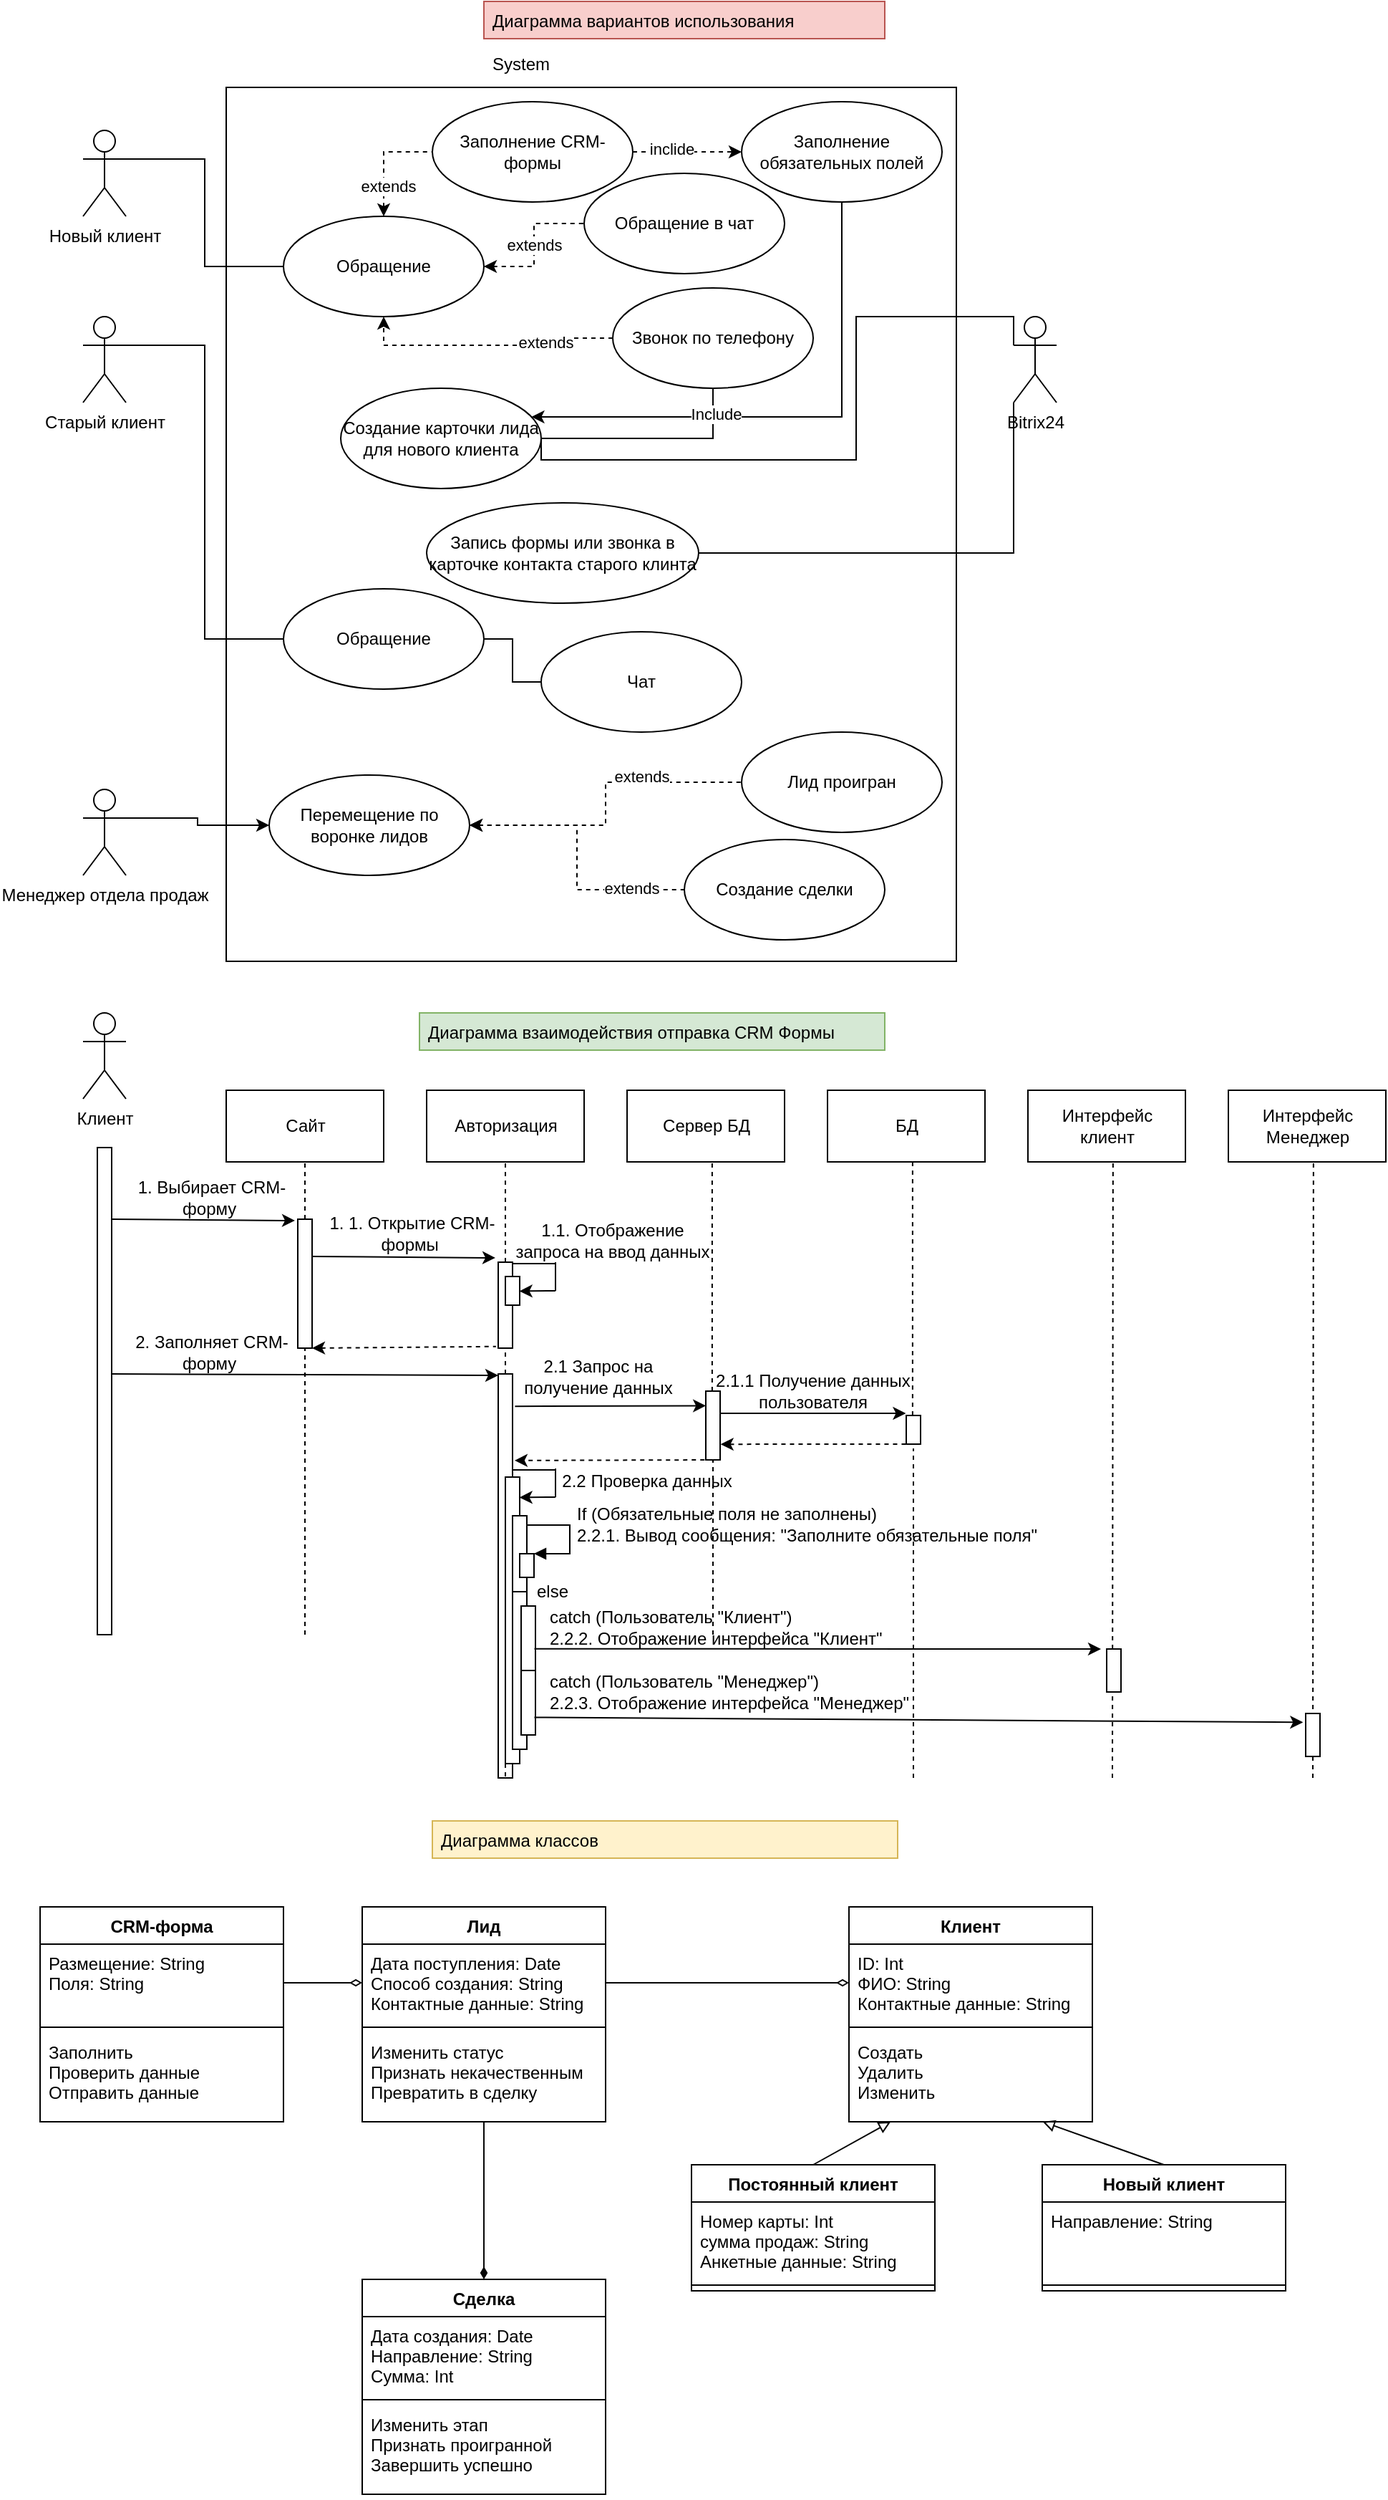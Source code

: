 <mxfile version="20.2.7" type="github">
  <diagram id="XsnP9Gn-Je08Z1eBndXY" name="Страница 1">
    <mxGraphModel dx="1261" dy="768" grid="1" gridSize="10" guides="1" tooltips="1" connect="1" arrows="1" fold="1" page="1" pageScale="1" pageWidth="827" pageHeight="1169" math="0" shadow="0">
      <root>
        <mxCell id="0" />
        <mxCell id="1" parent="0" />
        <mxCell id="HoDFq3KGy2173wUJEBys-3" value="" style="html=1;" parent="1" vertex="1">
          <mxGeometry x="200" y="60" width="510" height="610" as="geometry" />
        </mxCell>
        <mxCell id="HoDFq3KGy2173wUJEBys-5" style="edgeStyle=orthogonalEdgeStyle;rounded=0;orthogonalLoop=1;jettySize=auto;html=1;exitX=1;exitY=0.333;exitDx=0;exitDy=0;exitPerimeter=0;endArrow=none;endFill=0;entryX=0;entryY=0.5;entryDx=0;entryDy=0;" parent="1" source="HoDFq3KGy2173wUJEBys-1" target="HoDFq3KGy2173wUJEBys-4" edge="1">
          <mxGeometry relative="1" as="geometry">
            <mxPoint x="260" y="190" as="targetPoint" />
          </mxGeometry>
        </mxCell>
        <mxCell id="HoDFq3KGy2173wUJEBys-1" value="Новый клиент" style="shape=umlActor;verticalLabelPosition=bottom;verticalAlign=top;html=1;" parent="1" vertex="1">
          <mxGeometry x="100" y="90" width="30" height="60" as="geometry" />
        </mxCell>
        <mxCell id="HoDFq3KGy2173wUJEBys-8" value="" style="edgeStyle=orthogonalEdgeStyle;rounded=0;orthogonalLoop=1;jettySize=auto;html=1;endArrow=none;endFill=0;dashed=1;startArrow=classic;startFill=1;entryX=0;entryY=0.5;entryDx=0;entryDy=0;" parent="1" source="HoDFq3KGy2173wUJEBys-4" target="HoDFq3KGy2173wUJEBys-7" edge="1">
          <mxGeometry relative="1" as="geometry" />
        </mxCell>
        <mxCell id="HoDFq3KGy2173wUJEBys-31" value="extends" style="edgeLabel;html=1;align=center;verticalAlign=middle;resizable=0;points=[];" parent="HoDFq3KGy2173wUJEBys-8" vertex="1" connectable="0">
          <mxGeometry x="-0.436" y="-3" relative="1" as="geometry">
            <mxPoint y="1" as="offset" />
          </mxGeometry>
        </mxCell>
        <mxCell id="HoDFq3KGy2173wUJEBys-39" value="extends" style="edgeStyle=orthogonalEdgeStyle;rounded=0;orthogonalLoop=1;jettySize=auto;html=1;startArrow=classic;startFill=1;endArrow=none;endFill=0;dashed=1;" parent="1" source="HoDFq3KGy2173wUJEBys-4" target="HoDFq3KGy2173wUJEBys-38" edge="1">
          <mxGeometry relative="1" as="geometry" />
        </mxCell>
        <mxCell id="HoDFq3KGy2173wUJEBys-4" value="Обращение" style="ellipse;whiteSpace=wrap;html=1;" parent="1" vertex="1">
          <mxGeometry x="240" y="150" width="140" height="70" as="geometry" />
        </mxCell>
        <mxCell id="HoDFq3KGy2173wUJEBys-6" value="System" style="text;strokeColor=none;fillColor=none;align=left;verticalAlign=top;spacingLeft=4;spacingRight=4;overflow=hidden;rotatable=0;points=[[0,0.5],[1,0.5]];portConstraint=eastwest;" parent="1" vertex="1">
          <mxGeometry x="380" y="30" width="100" height="26" as="geometry" />
        </mxCell>
        <mxCell id="HoDFq3KGy2173wUJEBys-34" value="" style="edgeStyle=orthogonalEdgeStyle;rounded=0;orthogonalLoop=1;jettySize=auto;html=1;startArrow=none;startFill=0;endArrow=classic;endFill=1;dashed=1;" parent="1" source="HoDFq3KGy2173wUJEBys-7" target="HoDFq3KGy2173wUJEBys-33" edge="1">
          <mxGeometry relative="1" as="geometry" />
        </mxCell>
        <mxCell id="HoDFq3KGy2173wUJEBys-35" value="inclide" style="edgeLabel;html=1;align=center;verticalAlign=middle;resizable=0;points=[];" parent="HoDFq3KGy2173wUJEBys-34" vertex="1" connectable="0">
          <mxGeometry x="-0.286" y="3" relative="1" as="geometry">
            <mxPoint y="1" as="offset" />
          </mxGeometry>
        </mxCell>
        <mxCell id="HoDFq3KGy2173wUJEBys-7" value="Заполнение CRM-формы" style="ellipse;whiteSpace=wrap;html=1;" parent="1" vertex="1">
          <mxGeometry x="344" y="70" width="140" height="70" as="geometry" />
        </mxCell>
        <mxCell id="HoDFq3KGy2173wUJEBys-10" style="edgeStyle=orthogonalEdgeStyle;rounded=0;orthogonalLoop=1;jettySize=auto;html=1;endArrow=classic;endFill=1;entryX=0.5;entryY=1;entryDx=0;entryDy=0;dashed=1;startArrow=none;startFill=0;" parent="1" source="HoDFq3KGy2173wUJEBys-9" target="HoDFq3KGy2173wUJEBys-4" edge="1">
          <mxGeometry relative="1" as="geometry" />
        </mxCell>
        <mxCell id="HoDFq3KGy2173wUJEBys-32" value="extends" style="edgeLabel;html=1;align=center;verticalAlign=middle;resizable=0;points=[];" parent="HoDFq3KGy2173wUJEBys-10" vertex="1" connectable="0">
          <mxGeometry x="-0.432" y="-2" relative="1" as="geometry">
            <mxPoint as="offset" />
          </mxGeometry>
        </mxCell>
        <mxCell id="HoDFq3KGy2173wUJEBys-30" style="edgeStyle=orthogonalEdgeStyle;rounded=0;orthogonalLoop=1;jettySize=auto;html=1;exitX=0.5;exitY=1;exitDx=0;exitDy=0;startArrow=none;startFill=0;endArrow=none;endFill=0;" parent="1" source="HoDFq3KGy2173wUJEBys-9" target="HoDFq3KGy2173wUJEBys-11" edge="1">
          <mxGeometry relative="1" as="geometry" />
        </mxCell>
        <mxCell id="HoDFq3KGy2173wUJEBys-9" value="Звонок по телефону" style="ellipse;whiteSpace=wrap;html=1;" parent="1" vertex="1">
          <mxGeometry x="470" y="200" width="140" height="70" as="geometry" />
        </mxCell>
        <mxCell id="HoDFq3KGy2173wUJEBys-11" value="Создание карточки лида для нового клиента" style="ellipse;whiteSpace=wrap;html=1;" parent="1" vertex="1">
          <mxGeometry x="280" y="270" width="140" height="70" as="geometry" />
        </mxCell>
        <mxCell id="HoDFq3KGy2173wUJEBys-25" style="edgeStyle=orthogonalEdgeStyle;rounded=0;orthogonalLoop=1;jettySize=auto;html=1;exitX=0;exitY=0.333;exitDx=0;exitDy=0;exitPerimeter=0;entryX=1;entryY=0.5;entryDx=0;entryDy=0;startArrow=none;startFill=0;endArrow=none;endFill=0;" parent="1" source="HoDFq3KGy2173wUJEBys-14" target="HoDFq3KGy2173wUJEBys-11" edge="1">
          <mxGeometry relative="1" as="geometry">
            <Array as="points">
              <mxPoint x="750" y="220" />
              <mxPoint x="640" y="220" />
              <mxPoint x="640" y="320" />
              <mxPoint x="420" y="320" />
            </Array>
          </mxGeometry>
        </mxCell>
        <mxCell id="HoDFq3KGy2173wUJEBys-27" style="edgeStyle=orthogonalEdgeStyle;rounded=0;orthogonalLoop=1;jettySize=auto;html=1;exitX=0;exitY=1;exitDx=0;exitDy=0;exitPerimeter=0;entryX=1;entryY=0.5;entryDx=0;entryDy=0;startArrow=none;startFill=0;endArrow=none;endFill=0;" parent="1" source="HoDFq3KGy2173wUJEBys-14" target="HoDFq3KGy2173wUJEBys-26" edge="1">
          <mxGeometry relative="1" as="geometry" />
        </mxCell>
        <mxCell id="HoDFq3KGy2173wUJEBys-14" value="Bitrix24" style="shape=umlActor;verticalLabelPosition=bottom;verticalAlign=top;html=1;" parent="1" vertex="1">
          <mxGeometry x="750" y="220" width="30" height="60" as="geometry" />
        </mxCell>
        <mxCell id="HoDFq3KGy2173wUJEBys-24" style="edgeStyle=orthogonalEdgeStyle;rounded=0;orthogonalLoop=1;jettySize=auto;html=1;exitX=1;exitY=0.333;exitDx=0;exitDy=0;exitPerimeter=0;entryX=0;entryY=0.5;entryDx=0;entryDy=0;startArrow=none;startFill=0;endArrow=none;endFill=0;" parent="1" source="HoDFq3KGy2173wUJEBys-20" target="HoDFq3KGy2173wUJEBys-23" edge="1">
          <mxGeometry relative="1" as="geometry" />
        </mxCell>
        <mxCell id="HoDFq3KGy2173wUJEBys-20" value="Старый клиент" style="shape=umlActor;verticalLabelPosition=bottom;verticalAlign=top;html=1;" parent="1" vertex="1">
          <mxGeometry x="100" y="220" width="30" height="60" as="geometry" />
        </mxCell>
        <mxCell id="HoDFq3KGy2173wUJEBys-29" value="" style="edgeStyle=orthogonalEdgeStyle;rounded=0;orthogonalLoop=1;jettySize=auto;html=1;startArrow=none;startFill=0;endArrow=none;endFill=0;" parent="1" source="HoDFq3KGy2173wUJEBys-23" target="HoDFq3KGy2173wUJEBys-28" edge="1">
          <mxGeometry relative="1" as="geometry" />
        </mxCell>
        <mxCell id="HoDFq3KGy2173wUJEBys-23" value="Обращение" style="ellipse;whiteSpace=wrap;html=1;" parent="1" vertex="1">
          <mxGeometry x="240" y="410" width="140" height="70" as="geometry" />
        </mxCell>
        <mxCell id="HoDFq3KGy2173wUJEBys-26" value="Запись формы или звонка в карточке контакта старого клинта" style="ellipse;whiteSpace=wrap;html=1;" parent="1" vertex="1">
          <mxGeometry x="340" y="350" width="190" height="70" as="geometry" />
        </mxCell>
        <mxCell id="HoDFq3KGy2173wUJEBys-28" value="Чат" style="ellipse;whiteSpace=wrap;html=1;" parent="1" vertex="1">
          <mxGeometry x="420" y="440" width="140" height="70" as="geometry" />
        </mxCell>
        <mxCell id="HoDFq3KGy2173wUJEBys-36" style="edgeStyle=orthogonalEdgeStyle;rounded=0;orthogonalLoop=1;jettySize=auto;html=1;exitX=0.5;exitY=1;exitDx=0;exitDy=0;startArrow=none;startFill=0;endArrow=classic;endFill=1;" parent="1" source="HoDFq3KGy2173wUJEBys-33" target="HoDFq3KGy2173wUJEBys-11" edge="1">
          <mxGeometry relative="1" as="geometry">
            <Array as="points">
              <mxPoint x="630" y="290" />
            </Array>
          </mxGeometry>
        </mxCell>
        <mxCell id="HoDFq3KGy2173wUJEBys-37" value="Include" style="edgeLabel;html=1;align=center;verticalAlign=middle;resizable=0;points=[];" parent="HoDFq3KGy2173wUJEBys-36" vertex="1" connectable="0">
          <mxGeometry x="0.298" y="-2" relative="1" as="geometry">
            <mxPoint as="offset" />
          </mxGeometry>
        </mxCell>
        <mxCell id="HoDFq3KGy2173wUJEBys-33" value="Заполнение обязательных полей" style="ellipse;whiteSpace=wrap;html=1;" parent="1" vertex="1">
          <mxGeometry x="560" y="70" width="140" height="70" as="geometry" />
        </mxCell>
        <mxCell id="HoDFq3KGy2173wUJEBys-38" value="Обращение в чат" style="ellipse;whiteSpace=wrap;html=1;" parent="1" vertex="1">
          <mxGeometry x="450" y="120" width="140" height="70" as="geometry" />
        </mxCell>
        <mxCell id="HoDFq3KGy2173wUJEBys-43" style="edgeStyle=orthogonalEdgeStyle;rounded=0;orthogonalLoop=1;jettySize=auto;html=1;exitX=1;exitY=0.333;exitDx=0;exitDy=0;exitPerimeter=0;startArrow=none;startFill=0;endArrow=classic;endFill=1;" parent="1" source="HoDFq3KGy2173wUJEBys-40" target="HoDFq3KGy2173wUJEBys-42" edge="1">
          <mxGeometry relative="1" as="geometry" />
        </mxCell>
        <mxCell id="HoDFq3KGy2173wUJEBys-40" value="Менеджер отдела продаж" style="shape=umlActor;verticalLabelPosition=bottom;verticalAlign=top;html=1;" parent="1" vertex="1">
          <mxGeometry x="100" y="550" width="30" height="60" as="geometry" />
        </mxCell>
        <mxCell id="HoDFq3KGy2173wUJEBys-45" value="" style="edgeStyle=orthogonalEdgeStyle;rounded=0;orthogonalLoop=1;jettySize=auto;html=1;startArrow=classic;startFill=1;endArrow=none;endFill=0;dashed=1;" parent="1" source="HoDFq3KGy2173wUJEBys-42" target="HoDFq3KGy2173wUJEBys-44" edge="1">
          <mxGeometry relative="1" as="geometry" />
        </mxCell>
        <mxCell id="HoDFq3KGy2173wUJEBys-48" value="extends" style="edgeLabel;html=1;align=center;verticalAlign=middle;resizable=0;points=[];" parent="HoDFq3KGy2173wUJEBys-45" vertex="1" connectable="0">
          <mxGeometry x="0.364" y="4" relative="1" as="geometry">
            <mxPoint as="offset" />
          </mxGeometry>
        </mxCell>
        <mxCell id="HoDFq3KGy2173wUJEBys-42" value="Перемещение по воронке лидов" style="ellipse;whiteSpace=wrap;html=1;" parent="1" vertex="1">
          <mxGeometry x="230" y="540" width="140" height="70" as="geometry" />
        </mxCell>
        <mxCell id="HoDFq3KGy2173wUJEBys-44" value="Лид проигран" style="ellipse;whiteSpace=wrap;html=1;" parent="1" vertex="1">
          <mxGeometry x="560" y="510" width="140" height="70" as="geometry" />
        </mxCell>
        <mxCell id="HoDFq3KGy2173wUJEBys-46" value="Создание сделки" style="ellipse;whiteSpace=wrap;html=1;" parent="1" vertex="1">
          <mxGeometry x="520" y="585" width="140" height="70" as="geometry" />
        </mxCell>
        <mxCell id="HoDFq3KGy2173wUJEBys-47" value="" style="edgeStyle=orthogonalEdgeStyle;rounded=0;orthogonalLoop=1;jettySize=auto;html=1;startArrow=classic;startFill=1;endArrow=none;endFill=0;dashed=1;entryX=0;entryY=0.5;entryDx=0;entryDy=0;" parent="1" source="HoDFq3KGy2173wUJEBys-42" target="HoDFq3KGy2173wUJEBys-46" edge="1">
          <mxGeometry relative="1" as="geometry">
            <mxPoint x="380" y="585" as="sourcePoint" />
            <mxPoint x="440" y="560" as="targetPoint" />
          </mxGeometry>
        </mxCell>
        <mxCell id="HoDFq3KGy2173wUJEBys-49" value="extends" style="edgeLabel;html=1;align=center;verticalAlign=middle;resizable=0;points=[];" parent="HoDFq3KGy2173wUJEBys-47" vertex="1" connectable="0">
          <mxGeometry x="0.621" y="1" relative="1" as="geometry">
            <mxPoint as="offset" />
          </mxGeometry>
        </mxCell>
        <mxCell id="f1ICiX7RHzptKYZJ7hzD-1" value="Диаграмма вариантов использования" style="text;strokeColor=#b85450;fillColor=#f8cecc;align=left;verticalAlign=top;spacingLeft=4;spacingRight=4;overflow=hidden;rotatable=0;points=[[0,0.5],[1,0.5]];portConstraint=eastwest;" vertex="1" parent="1">
          <mxGeometry x="380" width="280" height="26" as="geometry" />
        </mxCell>
        <mxCell id="f1ICiX7RHzptKYZJ7hzD-2" value="Диаграмма взаимодействия отправка CRM Формы" style="text;strokeColor=#82b366;fillColor=#d5e8d4;align=left;verticalAlign=top;spacingLeft=4;spacingRight=4;overflow=hidden;rotatable=0;points=[[0,0.5],[1,0.5]];portConstraint=eastwest;" vertex="1" parent="1">
          <mxGeometry x="335" y="706" width="325" height="26" as="geometry" />
        </mxCell>
        <mxCell id="f1ICiX7RHzptKYZJ7hzD-3" value="Клиент" style="shape=umlActor;verticalLabelPosition=bottom;verticalAlign=top;html=1;" vertex="1" parent="1">
          <mxGeometry x="100" y="706" width="30" height="60" as="geometry" />
        </mxCell>
        <mxCell id="f1ICiX7RHzptKYZJ7hzD-4" value="" style="html=1;points=[];perimeter=orthogonalPerimeter;" vertex="1" parent="1">
          <mxGeometry x="110" y="800" width="10" height="340" as="geometry" />
        </mxCell>
        <mxCell id="f1ICiX7RHzptKYZJ7hzD-5" value="Сайт" style="html=1;" vertex="1" parent="1">
          <mxGeometry x="200" y="760" width="110" height="50" as="geometry" />
        </mxCell>
        <mxCell id="f1ICiX7RHzptKYZJ7hzD-6" value="" style="endArrow=none;html=1;rounded=0;dashed=1;entryX=0.5;entryY=1;entryDx=0;entryDy=0;startArrow=none;" edge="1" parent="1" source="f1ICiX7RHzptKYZJ7hzD-7" target="f1ICiX7RHzptKYZJ7hzD-5">
          <mxGeometry width="50" height="50" relative="1" as="geometry">
            <mxPoint x="260" y="1130" as="sourcePoint" />
            <mxPoint x="440" y="930" as="targetPoint" />
          </mxGeometry>
        </mxCell>
        <mxCell id="f1ICiX7RHzptKYZJ7hzD-7" value="" style="html=1;points=[];perimeter=orthogonalPerimeter;" vertex="1" parent="1">
          <mxGeometry x="250" y="850" width="10" height="90" as="geometry" />
        </mxCell>
        <mxCell id="f1ICiX7RHzptKYZJ7hzD-8" value="" style="endArrow=none;html=1;rounded=0;dashed=1;entryX=0.5;entryY=1;entryDx=0;entryDy=0;" edge="1" parent="1" target="f1ICiX7RHzptKYZJ7hzD-7">
          <mxGeometry width="50" height="50" relative="1" as="geometry">
            <mxPoint x="255" y="1140" as="sourcePoint" />
            <mxPoint x="255" y="810" as="targetPoint" />
          </mxGeometry>
        </mxCell>
        <mxCell id="f1ICiX7RHzptKYZJ7hzD-9" value="" style="endArrow=classic;html=1;rounded=0;entryX=-0.2;entryY=0.011;entryDx=0;entryDy=0;entryPerimeter=0;" edge="1" parent="1" target="f1ICiX7RHzptKYZJ7hzD-7">
          <mxGeometry width="50" height="50" relative="1" as="geometry">
            <mxPoint x="120" y="850" as="sourcePoint" />
            <mxPoint x="440" y="930" as="targetPoint" />
          </mxGeometry>
        </mxCell>
        <mxCell id="f1ICiX7RHzptKYZJ7hzD-10" value="1. Выбирает CRM-форму&amp;nbsp;" style="text;html=1;strokeColor=none;fillColor=none;align=center;verticalAlign=middle;whiteSpace=wrap;rounded=0;" vertex="1" parent="1">
          <mxGeometry x="120" y="820" width="140" height="30" as="geometry" />
        </mxCell>
        <mxCell id="f1ICiX7RHzptKYZJ7hzD-11" value="" style="endArrow=classic;html=1;rounded=0;" edge="1" parent="1">
          <mxGeometry width="50" height="50" relative="1" as="geometry">
            <mxPoint x="120" y="958.01" as="sourcePoint" />
            <mxPoint x="390" y="959" as="targetPoint" />
          </mxGeometry>
        </mxCell>
        <mxCell id="f1ICiX7RHzptKYZJ7hzD-12" value="2. Заполняет CRM-форму&amp;nbsp;" style="text;html=1;strokeColor=none;fillColor=none;align=center;verticalAlign=middle;whiteSpace=wrap;rounded=0;" vertex="1" parent="1">
          <mxGeometry x="120" y="928.01" width="140" height="30" as="geometry" />
        </mxCell>
        <mxCell id="f1ICiX7RHzptKYZJ7hzD-13" value="Авторизация" style="html=1;" vertex="1" parent="1">
          <mxGeometry x="340" y="760" width="110" height="50" as="geometry" />
        </mxCell>
        <mxCell id="f1ICiX7RHzptKYZJ7hzD-14" value="" style="endArrow=classic;html=1;rounded=0;entryX=-0.2;entryY=0.011;entryDx=0;entryDy=0;entryPerimeter=0;" edge="1" parent="1">
          <mxGeometry width="50" height="50" relative="1" as="geometry">
            <mxPoint x="260.0" y="876" as="sourcePoint" />
            <mxPoint x="388.0" y="876.99" as="targetPoint" />
          </mxGeometry>
        </mxCell>
        <mxCell id="f1ICiX7RHzptKYZJ7hzD-15" value="1. 1. Открытие CRM-формы&amp;nbsp;" style="text;html=1;strokeColor=none;fillColor=none;align=center;verticalAlign=middle;whiteSpace=wrap;rounded=0;" vertex="1" parent="1">
          <mxGeometry x="260" y="845" width="140" height="30" as="geometry" />
        </mxCell>
        <mxCell id="f1ICiX7RHzptKYZJ7hzD-16" value="" style="endArrow=none;html=1;rounded=0;dashed=1;entryX=0.5;entryY=1;entryDx=0;entryDy=0;startArrow=none;" edge="1" parent="1" source="f1ICiX7RHzptKYZJ7hzD-17">
          <mxGeometry width="50" height="50" relative="1" as="geometry">
            <mxPoint x="400" y="1130" as="sourcePoint" />
            <mxPoint x="395" y="810" as="targetPoint" />
          </mxGeometry>
        </mxCell>
        <mxCell id="f1ICiX7RHzptKYZJ7hzD-17" value="" style="html=1;points=[];perimeter=orthogonalPerimeter;" vertex="1" parent="1">
          <mxGeometry x="390" y="880" width="10" height="60" as="geometry" />
        </mxCell>
        <mxCell id="f1ICiX7RHzptKYZJ7hzD-18" value="" style="endArrow=none;html=1;rounded=0;dashed=1;entryX=0.5;entryY=1;entryDx=0;entryDy=0;startArrow=none;" edge="1" parent="1" target="f1ICiX7RHzptKYZJ7hzD-17" source="f1ICiX7RHzptKYZJ7hzD-22">
          <mxGeometry width="50" height="50" relative="1" as="geometry">
            <mxPoint x="395" y="1140" as="sourcePoint" />
            <mxPoint x="395" y="810" as="targetPoint" />
          </mxGeometry>
        </mxCell>
        <mxCell id="f1ICiX7RHzptKYZJ7hzD-19" value="" style="endArrow=none;dashed=1;html=1;rounded=0;entryX=-0.156;entryY=0.981;entryDx=0;entryDy=0;entryPerimeter=0;startArrow=classic;startFill=1;" edge="1" parent="1" target="f1ICiX7RHzptKYZJ7hzD-17">
          <mxGeometry width="50" height="50" relative="1" as="geometry">
            <mxPoint x="260" y="940" as="sourcePoint" />
            <mxPoint x="360" y="850" as="targetPoint" />
          </mxGeometry>
        </mxCell>
        <mxCell id="f1ICiX7RHzptKYZJ7hzD-20" value="Сервер БД" style="html=1;" vertex="1" parent="1">
          <mxGeometry x="480" y="760" width="110" height="50" as="geometry" />
        </mxCell>
        <mxCell id="f1ICiX7RHzptKYZJ7hzD-21" value="" style="endArrow=none;html=1;rounded=0;dashed=1;entryX=0.5;entryY=1;entryDx=0;entryDy=0;startArrow=none;" edge="1" parent="1" source="f1ICiX7RHzptKYZJ7hzD-30">
          <mxGeometry width="50" height="50" relative="1" as="geometry">
            <mxPoint x="540" y="1140" as="sourcePoint" />
            <mxPoint x="539.44" y="810" as="targetPoint" />
          </mxGeometry>
        </mxCell>
        <mxCell id="f1ICiX7RHzptKYZJ7hzD-22" value="" style="html=1;points=[];perimeter=orthogonalPerimeter;" vertex="1" parent="1">
          <mxGeometry x="390" y="958.01" width="10" height="281.99" as="geometry" />
        </mxCell>
        <mxCell id="f1ICiX7RHzptKYZJ7hzD-23" value="" style="endArrow=none;html=1;rounded=0;dashed=1;entryX=0.5;entryY=1;entryDx=0;entryDy=0;" edge="1" parent="1" target="f1ICiX7RHzptKYZJ7hzD-22">
          <mxGeometry width="50" height="50" relative="1" as="geometry">
            <mxPoint x="395" y="1140" as="sourcePoint" />
            <mxPoint x="395" y="940" as="targetPoint" />
          </mxGeometry>
        </mxCell>
        <mxCell id="f1ICiX7RHzptKYZJ7hzD-24" value="БД" style="html=1;" vertex="1" parent="1">
          <mxGeometry x="620" y="760" width="110" height="50" as="geometry" />
        </mxCell>
        <mxCell id="f1ICiX7RHzptKYZJ7hzD-25" value="" style="endArrow=none;html=1;rounded=0;dashed=1;entryX=0.5;entryY=1;entryDx=0;entryDy=0;startArrow=none;" edge="1" parent="1" source="f1ICiX7RHzptKYZJ7hzD-38">
          <mxGeometry width="50" height="50" relative="1" as="geometry">
            <mxPoint x="680" y="1140" as="sourcePoint" />
            <mxPoint x="679.44" y="810" as="targetPoint" />
          </mxGeometry>
        </mxCell>
        <mxCell id="f1ICiX7RHzptKYZJ7hzD-26" value="Интерфейс &lt;br&gt;клиент" style="html=1;" vertex="1" parent="1">
          <mxGeometry x="760" y="760" width="110" height="50" as="geometry" />
        </mxCell>
        <mxCell id="f1ICiX7RHzptKYZJ7hzD-27" value="" style="endArrow=none;html=1;rounded=0;dashed=1;entryX=0.5;entryY=1;entryDx=0;entryDy=0;startArrow=none;" edge="1" parent="1">
          <mxGeometry width="50" height="50" relative="1" as="geometry">
            <mxPoint x="819" y="1240" as="sourcePoint" />
            <mxPoint x="819.44" y="810" as="targetPoint" />
          </mxGeometry>
        </mxCell>
        <mxCell id="f1ICiX7RHzptKYZJ7hzD-28" value="Интерфейс &lt;br&gt;Менеджер" style="html=1;" vertex="1" parent="1">
          <mxGeometry x="900" y="760" width="110" height="50" as="geometry" />
        </mxCell>
        <mxCell id="f1ICiX7RHzptKYZJ7hzD-29" value="" style="endArrow=none;html=1;rounded=0;dashed=1;entryX=0.5;entryY=1;entryDx=0;entryDy=0;startArrow=none;" edge="1" parent="1">
          <mxGeometry width="50" height="50" relative="1" as="geometry">
            <mxPoint x="959" y="1240" as="sourcePoint" />
            <mxPoint x="959.44" y="810" as="targetPoint" />
          </mxGeometry>
        </mxCell>
        <mxCell id="f1ICiX7RHzptKYZJ7hzD-30" value="" style="html=1;points=[];perimeter=orthogonalPerimeter;" vertex="1" parent="1">
          <mxGeometry x="535" y="970" width="10" height="48.01" as="geometry" />
        </mxCell>
        <mxCell id="f1ICiX7RHzptKYZJ7hzD-31" value="" style="endArrow=none;html=1;rounded=0;dashed=1;entryX=0.5;entryY=1;entryDx=0;entryDy=0;startArrow=none;" edge="1" parent="1" target="f1ICiX7RHzptKYZJ7hzD-30">
          <mxGeometry width="50" height="50" relative="1" as="geometry">
            <mxPoint x="540" y="1140" as="sourcePoint" />
            <mxPoint x="539.44" y="810" as="targetPoint" />
          </mxGeometry>
        </mxCell>
        <mxCell id="f1ICiX7RHzptKYZJ7hzD-32" value="2.1 Запрос на получение данных" style="text;html=1;strokeColor=none;fillColor=none;align=center;verticalAlign=middle;whiteSpace=wrap;rounded=0;" vertex="1" parent="1">
          <mxGeometry x="390" y="945" width="140" height="30" as="geometry" />
        </mxCell>
        <mxCell id="f1ICiX7RHzptKYZJ7hzD-33" value="" style="html=1;points=[];perimeter=orthogonalPerimeter;" vertex="1" parent="1">
          <mxGeometry x="395" y="890" width="10" height="20" as="geometry" />
        </mxCell>
        <mxCell id="f1ICiX7RHzptKYZJ7hzD-34" value="" style="endArrow=classic;html=1;rounded=0;entryX=0.985;entryY=0.511;entryDx=0;entryDy=0;entryPerimeter=0;" edge="1" parent="1" target="f1ICiX7RHzptKYZJ7hzD-33">
          <mxGeometry width="50" height="50" relative="1" as="geometry">
            <mxPoint x="430" y="900" as="sourcePoint" />
            <mxPoint x="410" y="900" as="targetPoint" />
          </mxGeometry>
        </mxCell>
        <mxCell id="f1ICiX7RHzptKYZJ7hzD-35" value="" style="endArrow=none;html=1;rounded=0;" edge="1" parent="1">
          <mxGeometry width="50" height="50" relative="1" as="geometry">
            <mxPoint x="430" y="900" as="sourcePoint" />
            <mxPoint x="430" y="880" as="targetPoint" />
          </mxGeometry>
        </mxCell>
        <mxCell id="f1ICiX7RHzptKYZJ7hzD-36" value="" style="endArrow=none;html=1;rounded=0;" edge="1" parent="1">
          <mxGeometry width="50" height="50" relative="1" as="geometry">
            <mxPoint x="400" y="881" as="sourcePoint" />
            <mxPoint x="430" y="881" as="targetPoint" />
          </mxGeometry>
        </mxCell>
        <mxCell id="f1ICiX7RHzptKYZJ7hzD-37" value="1.1. Отображение запроса на ввод данных" style="text;html=1;strokeColor=none;fillColor=none;align=center;verticalAlign=middle;whiteSpace=wrap;rounded=0;" vertex="1" parent="1">
          <mxGeometry x="400" y="850" width="140" height="30" as="geometry" />
        </mxCell>
        <mxCell id="f1ICiX7RHzptKYZJ7hzD-38" value="" style="html=1;points=[];perimeter=orthogonalPerimeter;" vertex="1" parent="1">
          <mxGeometry x="675" y="987" width="10" height="20" as="geometry" />
        </mxCell>
        <mxCell id="f1ICiX7RHzptKYZJ7hzD-39" value="" style="endArrow=none;html=1;rounded=0;dashed=1;startArrow=none;" edge="1" parent="1">
          <mxGeometry width="50" height="50" relative="1" as="geometry">
            <mxPoint x="680" y="1240" as="sourcePoint" />
            <mxPoint x="680" y="1010" as="targetPoint" />
          </mxGeometry>
        </mxCell>
        <mxCell id="f1ICiX7RHzptKYZJ7hzD-40" value="" style="endArrow=classic;html=1;rounded=0;exitX=1.171;exitY=0.08;exitDx=0;exitDy=0;exitPerimeter=0;entryX=0.01;entryY=0.213;entryDx=0;entryDy=0;entryPerimeter=0;" edge="1" parent="1" source="f1ICiX7RHzptKYZJ7hzD-22" target="f1ICiX7RHzptKYZJ7hzD-30">
          <mxGeometry width="50" height="50" relative="1" as="geometry">
            <mxPoint x="470" y="940" as="sourcePoint" />
            <mxPoint x="520" y="890" as="targetPoint" />
          </mxGeometry>
        </mxCell>
        <mxCell id="f1ICiX7RHzptKYZJ7hzD-41" value="2.1.1 Получение данных пользователя" style="text;html=1;strokeColor=none;fillColor=none;align=center;verticalAlign=middle;whiteSpace=wrap;rounded=0;" vertex="1" parent="1">
          <mxGeometry x="540" y="955" width="140" height="30" as="geometry" />
        </mxCell>
        <mxCell id="f1ICiX7RHzptKYZJ7hzD-42" value="" style="endArrow=classic;html=1;rounded=0;exitX=1.241;exitY=0.125;exitDx=0;exitDy=0;exitPerimeter=0;entryX=-0.027;entryY=-0.074;entryDx=0;entryDy=0;entryPerimeter=0;" edge="1" parent="1" target="f1ICiX7RHzptKYZJ7hzD-38">
          <mxGeometry width="50" height="50" relative="1" as="geometry">
            <mxPoint x="545" y="985.529" as="sourcePoint" />
            <mxPoint x="677.69" y="984.996" as="targetPoint" />
          </mxGeometry>
        </mxCell>
        <mxCell id="f1ICiX7RHzptKYZJ7hzD-43" value="" style="endArrow=classic;html=1;rounded=0;exitX=-0.027;exitY=1.002;exitDx=0;exitDy=0;exitPerimeter=0;entryX=1.034;entryY=0.772;entryDx=0;entryDy=0;entryPerimeter=0;dashed=1;" edge="1" parent="1" source="f1ICiX7RHzptKYZJ7hzD-38" target="f1ICiX7RHzptKYZJ7hzD-30">
          <mxGeometry width="50" height="50" relative="1" as="geometry">
            <mxPoint x="555" y="995.529" as="sourcePoint" />
            <mxPoint x="679.73" y="995.52" as="targetPoint" />
          </mxGeometry>
        </mxCell>
        <mxCell id="f1ICiX7RHzptKYZJ7hzD-44" value="" style="endArrow=classic;html=1;rounded=0;exitX=-0.088;exitY=0.792;exitDx=0;exitDy=0;exitPerimeter=0;entryX=1.144;entryY=0.277;entryDx=0;entryDy=0;entryPerimeter=0;dashed=1;" edge="1" parent="1">
          <mxGeometry width="50" height="50" relative="1" as="geometry">
            <mxPoint x="534.12" y="1018.024" as="sourcePoint" />
            <mxPoint x="401.44" y="1018.421" as="targetPoint" />
          </mxGeometry>
        </mxCell>
        <mxCell id="f1ICiX7RHzptKYZJ7hzD-45" value="" style="html=1;points=[];perimeter=orthogonalPerimeter;" vertex="1" parent="1">
          <mxGeometry x="395" y="1030" width="10" height="200" as="geometry" />
        </mxCell>
        <mxCell id="f1ICiX7RHzptKYZJ7hzD-46" value="2.2 Проверка данных" style="text;html=1;strokeColor=none;fillColor=none;align=center;verticalAlign=middle;whiteSpace=wrap;rounded=0;" vertex="1" parent="1">
          <mxGeometry x="424" y="1018.01" width="140" height="30" as="geometry" />
        </mxCell>
        <mxCell id="f1ICiX7RHzptKYZJ7hzD-48" value="" style="html=1;points=[];perimeter=orthogonalPerimeter;fillStyle=solid;fillColor=default;gradientColor=none;" vertex="1" parent="1">
          <mxGeometry x="400" y="1057.01" width="10" height="52.99" as="geometry" />
        </mxCell>
        <mxCell id="f1ICiX7RHzptKYZJ7hzD-50" value="" style="endArrow=classic;html=1;rounded=0;entryX=0.985;entryY=0.511;entryDx=0;entryDy=0;entryPerimeter=0;" edge="1" parent="1">
          <mxGeometry width="50" height="50" relative="1" as="geometry">
            <mxPoint x="430" y="1044" as="sourcePoint" />
            <mxPoint x="404.85" y="1044.22" as="targetPoint" />
          </mxGeometry>
        </mxCell>
        <mxCell id="f1ICiX7RHzptKYZJ7hzD-51" value="" style="endArrow=none;html=1;rounded=0;" edge="1" parent="1">
          <mxGeometry width="50" height="50" relative="1" as="geometry">
            <mxPoint x="430" y="1044" as="sourcePoint" />
            <mxPoint x="430" y="1024" as="targetPoint" />
          </mxGeometry>
        </mxCell>
        <mxCell id="f1ICiX7RHzptKYZJ7hzD-52" value="" style="endArrow=none;html=1;rounded=0;" edge="1" parent="1">
          <mxGeometry width="50" height="50" relative="1" as="geometry">
            <mxPoint x="400" y="1025.0" as="sourcePoint" />
            <mxPoint x="430" y="1025.0" as="targetPoint" />
          </mxGeometry>
        </mxCell>
        <mxCell id="f1ICiX7RHzptKYZJ7hzD-53" value="" style="html=1;points=[];perimeter=orthogonalPerimeter;fillStyle=solid;fillColor=default;gradientColor=none;" vertex="1" parent="1">
          <mxGeometry x="405" y="1083.5" width="10" height="16.5" as="geometry" />
        </mxCell>
        <mxCell id="f1ICiX7RHzptKYZJ7hzD-54" value="" style="edgeStyle=orthogonalEdgeStyle;html=1;align=left;spacingLeft=2;endArrow=block;rounded=0;entryX=1;entryY=0;" edge="1" target="f1ICiX7RHzptKYZJ7hzD-53" parent="1">
          <mxGeometry relative="1" as="geometry">
            <mxPoint x="410" y="1063.5" as="sourcePoint" />
            <Array as="points">
              <mxPoint x="440" y="1063.5" />
            </Array>
          </mxGeometry>
        </mxCell>
        <mxCell id="f1ICiX7RHzptKYZJ7hzD-55" value="If (Обязательные поля не заполнены)&lt;br&gt;2.2.1. Вывод сообщения: &quot;Заполните обязательные поля&quot;&amp;nbsp;" style="text;html=1;strokeColor=none;fillColor=none;align=left;verticalAlign=middle;whiteSpace=wrap;rounded=0;" vertex="1" parent="1">
          <mxGeometry x="443" y="1048" width="387" height="30" as="geometry" />
        </mxCell>
        <mxCell id="f1ICiX7RHzptKYZJ7hzD-56" value="" style="html=1;points=[];perimeter=orthogonalPerimeter;fillStyle=solid;fillColor=default;gradientColor=none;" vertex="1" parent="1">
          <mxGeometry x="400" y="1110" width="10" height="110" as="geometry" />
        </mxCell>
        <mxCell id="f1ICiX7RHzptKYZJ7hzD-57" value="else" style="text;html=1;strokeColor=none;fillColor=none;align=left;verticalAlign=middle;whiteSpace=wrap;rounded=0;" vertex="1" parent="1">
          <mxGeometry x="415" y="1095" width="35" height="30" as="geometry" />
        </mxCell>
        <mxCell id="f1ICiX7RHzptKYZJ7hzD-58" value="" style="html=1;points=[];perimeter=orthogonalPerimeter;fillStyle=solid;fillColor=default;gradientColor=none;" vertex="1" parent="1">
          <mxGeometry x="406" y="1120" width="10" height="50" as="geometry" />
        </mxCell>
        <mxCell id="f1ICiX7RHzptKYZJ7hzD-59" value="catch (Пользователь &quot;Клиент&quot;)&lt;br&gt;2.2.2. Отображение интерфейса &quot;Клиент&quot;&amp;nbsp;" style="text;html=1;strokeColor=none;fillColor=none;align=left;verticalAlign=middle;whiteSpace=wrap;rounded=0;" vertex="1" parent="1">
          <mxGeometry x="424" y="1120" width="387" height="30" as="geometry" />
        </mxCell>
        <mxCell id="f1ICiX7RHzptKYZJ7hzD-60" value="" style="html=1;points=[];perimeter=orthogonalPerimeter;fillStyle=solid;fillColor=default;gradientColor=none;" vertex="1" parent="1">
          <mxGeometry x="406" y="1165" width="10" height="45" as="geometry" />
        </mxCell>
        <mxCell id="f1ICiX7RHzptKYZJ7hzD-61" value="catch (Пользователь &quot;Менеджер&quot;)&lt;br&gt;2.2.3. Отображение интерфейса &quot;Менеджер&quot;&amp;nbsp;" style="text;html=1;strokeColor=none;fillColor=none;align=left;verticalAlign=middle;whiteSpace=wrap;rounded=0;" vertex="1" parent="1">
          <mxGeometry x="424" y="1165" width="387" height="30" as="geometry" />
        </mxCell>
        <mxCell id="f1ICiX7RHzptKYZJ7hzD-62" value="" style="html=1;points=[];perimeter=orthogonalPerimeter;" vertex="1" parent="1">
          <mxGeometry x="815" y="1150" width="10" height="30" as="geometry" />
        </mxCell>
        <mxCell id="f1ICiX7RHzptKYZJ7hzD-63" value="" style="html=1;points=[];perimeter=orthogonalPerimeter;" vertex="1" parent="1">
          <mxGeometry x="954" y="1195" width="10" height="30" as="geometry" />
        </mxCell>
        <mxCell id="f1ICiX7RHzptKYZJ7hzD-64" value="" style="endArrow=classic;html=1;rounded=0;exitX=0.926;exitY=0.597;exitDx=0;exitDy=0;exitPerimeter=0;entryX=1;entryY=1;entryDx=0;entryDy=0;" edge="1" parent="1" source="f1ICiX7RHzptKYZJ7hzD-58" target="f1ICiX7RHzptKYZJ7hzD-59">
          <mxGeometry width="50" height="50" relative="1" as="geometry">
            <mxPoint x="411.71" y="990.569" as="sourcePoint" />
            <mxPoint x="545.1" y="990.226" as="targetPoint" />
          </mxGeometry>
        </mxCell>
        <mxCell id="f1ICiX7RHzptKYZJ7hzD-65" value="" style="endArrow=classic;html=1;rounded=0;exitX=0.926;exitY=0.727;exitDx=0;exitDy=0;exitPerimeter=0;entryX=-0.183;entryY=0.206;entryDx=0;entryDy=0;entryPerimeter=0;" edge="1" parent="1" source="f1ICiX7RHzptKYZJ7hzD-60" target="f1ICiX7RHzptKYZJ7hzD-63">
          <mxGeometry width="50" height="50" relative="1" as="geometry">
            <mxPoint x="425.26" y="1159.85" as="sourcePoint" />
            <mxPoint x="821" y="1160" as="targetPoint" />
          </mxGeometry>
        </mxCell>
        <mxCell id="f1ICiX7RHzptKYZJ7hzD-66" value="Диаграмма классов" style="text;strokeColor=#d6b656;fillColor=#fff2cc;align=left;verticalAlign=top;spacingLeft=4;spacingRight=4;overflow=hidden;rotatable=0;points=[[0,0.5],[1,0.5]];portConstraint=eastwest;" vertex="1" parent="1">
          <mxGeometry x="344" y="1270" width="325" height="26" as="geometry" />
        </mxCell>
        <mxCell id="f1ICiX7RHzptKYZJ7hzD-67" value="Лид" style="swimlane;fontStyle=1;align=center;verticalAlign=top;childLayout=stackLayout;horizontal=1;startSize=26;horizontalStack=0;resizeParent=1;resizeParentMax=0;resizeLast=0;collapsible=1;marginBottom=0;fillStyle=solid;fillColor=default;gradientColor=none;" vertex="1" parent="1">
          <mxGeometry x="295" y="1330" width="170" height="150" as="geometry" />
        </mxCell>
        <mxCell id="f1ICiX7RHzptKYZJ7hzD-68" value="Дата поступления: Date&#xa;Способ создания: String&#xa;Контактные данные: String" style="text;strokeColor=none;fillColor=none;align=left;verticalAlign=top;spacingLeft=4;spacingRight=4;overflow=hidden;rotatable=0;points=[[0,0.5],[1,0.5]];portConstraint=eastwest;fillStyle=solid;" vertex="1" parent="f1ICiX7RHzptKYZJ7hzD-67">
          <mxGeometry y="26" width="170" height="54" as="geometry" />
        </mxCell>
        <mxCell id="f1ICiX7RHzptKYZJ7hzD-69" value="" style="line;strokeWidth=1;fillColor=none;align=left;verticalAlign=middle;spacingTop=-1;spacingLeft=3;spacingRight=3;rotatable=0;labelPosition=right;points=[];portConstraint=eastwest;fillStyle=solid;" vertex="1" parent="f1ICiX7RHzptKYZJ7hzD-67">
          <mxGeometry y="80" width="170" height="8" as="geometry" />
        </mxCell>
        <mxCell id="f1ICiX7RHzptKYZJ7hzD-70" value="Изменить статус&#xa;Признать некачественным&#xa;Превратить в сделку" style="text;strokeColor=none;fillColor=none;align=left;verticalAlign=top;spacingLeft=4;spacingRight=4;overflow=hidden;rotatable=0;points=[[0,0.5],[1,0.5]];portConstraint=eastwest;fillStyle=solid;" vertex="1" parent="f1ICiX7RHzptKYZJ7hzD-67">
          <mxGeometry y="88" width="170" height="62" as="geometry" />
        </mxCell>
        <mxCell id="f1ICiX7RHzptKYZJ7hzD-71" value="Клиент" style="swimlane;fontStyle=1;align=center;verticalAlign=top;childLayout=stackLayout;horizontal=1;startSize=26;horizontalStack=0;resizeParent=1;resizeParentMax=0;resizeLast=0;collapsible=1;marginBottom=0;fillStyle=solid;fillColor=default;gradientColor=none;" vertex="1" parent="1">
          <mxGeometry x="635" y="1330" width="170" height="150" as="geometry" />
        </mxCell>
        <mxCell id="f1ICiX7RHzptKYZJ7hzD-72" value="ID: Int&#xa;ФИО: String&#xa;Контактные данные: String" style="text;strokeColor=none;fillColor=none;align=left;verticalAlign=top;spacingLeft=4;spacingRight=4;overflow=hidden;rotatable=0;points=[[0,0.5],[1,0.5]];portConstraint=eastwest;fillStyle=solid;" vertex="1" parent="f1ICiX7RHzptKYZJ7hzD-71">
          <mxGeometry y="26" width="170" height="54" as="geometry" />
        </mxCell>
        <mxCell id="f1ICiX7RHzptKYZJ7hzD-73" value="" style="line;strokeWidth=1;fillColor=none;align=left;verticalAlign=middle;spacingTop=-1;spacingLeft=3;spacingRight=3;rotatable=0;labelPosition=right;points=[];portConstraint=eastwest;fillStyle=solid;" vertex="1" parent="f1ICiX7RHzptKYZJ7hzD-71">
          <mxGeometry y="80" width="170" height="8" as="geometry" />
        </mxCell>
        <mxCell id="f1ICiX7RHzptKYZJ7hzD-74" value="Создать&#xa;Удалить&#xa;Изменить" style="text;strokeColor=none;fillColor=none;align=left;verticalAlign=top;spacingLeft=4;spacingRight=4;overflow=hidden;rotatable=0;points=[[0,0.5],[1,0.5]];portConstraint=eastwest;fillStyle=solid;" vertex="1" parent="f1ICiX7RHzptKYZJ7hzD-71">
          <mxGeometry y="88" width="170" height="62" as="geometry" />
        </mxCell>
        <mxCell id="f1ICiX7RHzptKYZJ7hzD-75" value="" style="endArrow=diamondThin;html=1;rounded=0;exitX=1;exitY=0.5;exitDx=0;exitDy=0;entryX=0;entryY=0.5;entryDx=0;entryDy=0;strokeColor=#050505;endFill=0;fillColor=#e1d5e7;" edge="1" parent="1" source="f1ICiX7RHzptKYZJ7hzD-68" target="f1ICiX7RHzptKYZJ7hzD-72">
          <mxGeometry width="50" height="50" relative="1" as="geometry">
            <mxPoint x="665" y="1280" as="sourcePoint" />
            <mxPoint x="715" y="1230" as="targetPoint" />
          </mxGeometry>
        </mxCell>
        <mxCell id="f1ICiX7RHzptKYZJ7hzD-76" value="" style="endArrow=diamondThin;html=1;rounded=0;exitX=1;exitY=0.5;exitDx=0;exitDy=0;strokeColor=#050505;endFill=1;fillColor=#e1d5e7;" edge="1" parent="1">
          <mxGeometry width="50" height="50" relative="1" as="geometry">
            <mxPoint x="380" y="1480" as="sourcePoint" />
            <mxPoint x="380" y="1590" as="targetPoint" />
          </mxGeometry>
        </mxCell>
        <mxCell id="f1ICiX7RHzptKYZJ7hzD-77" value="Сделка" style="swimlane;fontStyle=1;align=center;verticalAlign=top;childLayout=stackLayout;horizontal=1;startSize=26;horizontalStack=0;resizeParent=1;resizeParentMax=0;resizeLast=0;collapsible=1;marginBottom=0;fillStyle=solid;fillColor=default;gradientColor=none;" vertex="1" parent="1">
          <mxGeometry x="295" y="1590" width="170" height="150" as="geometry" />
        </mxCell>
        <mxCell id="f1ICiX7RHzptKYZJ7hzD-78" value="Дата создания: Date&#xa;Направление: String&#xa;Сумма: Int" style="text;strokeColor=none;fillColor=none;align=left;verticalAlign=top;spacingLeft=4;spacingRight=4;overflow=hidden;rotatable=0;points=[[0,0.5],[1,0.5]];portConstraint=eastwest;fillStyle=solid;" vertex="1" parent="f1ICiX7RHzptKYZJ7hzD-77">
          <mxGeometry y="26" width="170" height="54" as="geometry" />
        </mxCell>
        <mxCell id="f1ICiX7RHzptKYZJ7hzD-79" value="" style="line;strokeWidth=1;fillColor=none;align=left;verticalAlign=middle;spacingTop=-1;spacingLeft=3;spacingRight=3;rotatable=0;labelPosition=right;points=[];portConstraint=eastwest;fillStyle=solid;" vertex="1" parent="f1ICiX7RHzptKYZJ7hzD-77">
          <mxGeometry y="80" width="170" height="8" as="geometry" />
        </mxCell>
        <mxCell id="f1ICiX7RHzptKYZJ7hzD-80" value="Изменить этап&#xa;Признать проигранной&#xa;Завершить успешно" style="text;strokeColor=none;fillColor=none;align=left;verticalAlign=top;spacingLeft=4;spacingRight=4;overflow=hidden;rotatable=0;points=[[0,0.5],[1,0.5]];portConstraint=eastwest;fillStyle=solid;" vertex="1" parent="f1ICiX7RHzptKYZJ7hzD-77">
          <mxGeometry y="88" width="170" height="62" as="geometry" />
        </mxCell>
        <mxCell id="f1ICiX7RHzptKYZJ7hzD-81" value="Постоянный клиент" style="swimlane;fontStyle=1;align=center;verticalAlign=top;childLayout=stackLayout;horizontal=1;startSize=26;horizontalStack=0;resizeParent=1;resizeParentMax=0;resizeLast=0;collapsible=1;marginBottom=0;fillStyle=solid;fillColor=default;gradientColor=none;" vertex="1" parent="1">
          <mxGeometry x="525" y="1510" width="170" height="88" as="geometry" />
        </mxCell>
        <mxCell id="f1ICiX7RHzptKYZJ7hzD-82" value="Номер карты: Int&#xa;сумма продаж: String&#xa;Анкетные данные: String" style="text;strokeColor=none;fillColor=none;align=left;verticalAlign=top;spacingLeft=4;spacingRight=4;overflow=hidden;rotatable=0;points=[[0,0.5],[1,0.5]];portConstraint=eastwest;fillStyle=solid;" vertex="1" parent="f1ICiX7RHzptKYZJ7hzD-81">
          <mxGeometry y="26" width="170" height="54" as="geometry" />
        </mxCell>
        <mxCell id="f1ICiX7RHzptKYZJ7hzD-83" value="" style="line;strokeWidth=1;fillColor=none;align=left;verticalAlign=middle;spacingTop=-1;spacingLeft=3;spacingRight=3;rotatable=0;labelPosition=right;points=[];portConstraint=eastwest;fillStyle=solid;" vertex="1" parent="f1ICiX7RHzptKYZJ7hzD-81">
          <mxGeometry y="80" width="170" height="8" as="geometry" />
        </mxCell>
        <mxCell id="f1ICiX7RHzptKYZJ7hzD-85" value="Новый клиент" style="swimlane;fontStyle=1;align=center;verticalAlign=top;childLayout=stackLayout;horizontal=1;startSize=26;horizontalStack=0;resizeParent=1;resizeParentMax=0;resizeLast=0;collapsible=1;marginBottom=0;fillStyle=solid;fillColor=default;gradientColor=none;" vertex="1" parent="1">
          <mxGeometry x="770" y="1510" width="170" height="88" as="geometry" />
        </mxCell>
        <mxCell id="f1ICiX7RHzptKYZJ7hzD-86" value="Направление: String" style="text;strokeColor=none;fillColor=none;align=left;verticalAlign=top;spacingLeft=4;spacingRight=4;overflow=hidden;rotatable=0;points=[[0,0.5],[1,0.5]];portConstraint=eastwest;fillStyle=solid;" vertex="1" parent="f1ICiX7RHzptKYZJ7hzD-85">
          <mxGeometry y="26" width="170" height="54" as="geometry" />
        </mxCell>
        <mxCell id="f1ICiX7RHzptKYZJ7hzD-87" value="" style="line;strokeWidth=1;fillColor=none;align=left;verticalAlign=middle;spacingTop=-1;spacingLeft=3;spacingRight=3;rotatable=0;labelPosition=right;points=[];portConstraint=eastwest;fillStyle=solid;" vertex="1" parent="f1ICiX7RHzptKYZJ7hzD-85">
          <mxGeometry y="80" width="170" height="8" as="geometry" />
        </mxCell>
        <mxCell id="f1ICiX7RHzptKYZJ7hzD-88" value="CRM-форма" style="swimlane;fontStyle=1;align=center;verticalAlign=top;childLayout=stackLayout;horizontal=1;startSize=26;horizontalStack=0;resizeParent=1;resizeParentMax=0;resizeLast=0;collapsible=1;marginBottom=0;fillStyle=solid;fillColor=default;gradientColor=none;" vertex="1" parent="1">
          <mxGeometry x="70" y="1330" width="170" height="150" as="geometry" />
        </mxCell>
        <mxCell id="f1ICiX7RHzptKYZJ7hzD-89" value="Размещение: String&#xa;Поля: String" style="text;strokeColor=none;fillColor=none;align=left;verticalAlign=top;spacingLeft=4;spacingRight=4;overflow=hidden;rotatable=0;points=[[0,0.5],[1,0.5]];portConstraint=eastwest;fillStyle=solid;" vertex="1" parent="f1ICiX7RHzptKYZJ7hzD-88">
          <mxGeometry y="26" width="170" height="54" as="geometry" />
        </mxCell>
        <mxCell id="f1ICiX7RHzptKYZJ7hzD-90" value="" style="line;strokeWidth=1;fillColor=none;align=left;verticalAlign=middle;spacingTop=-1;spacingLeft=3;spacingRight=3;rotatable=0;labelPosition=right;points=[];portConstraint=eastwest;fillStyle=solid;" vertex="1" parent="f1ICiX7RHzptKYZJ7hzD-88">
          <mxGeometry y="80" width="170" height="8" as="geometry" />
        </mxCell>
        <mxCell id="f1ICiX7RHzptKYZJ7hzD-91" value="Заполнить&#xa;Проверить данные&#xa;Отправить данные" style="text;strokeColor=none;fillColor=none;align=left;verticalAlign=top;spacingLeft=4;spacingRight=4;overflow=hidden;rotatable=0;points=[[0,0.5],[1,0.5]];portConstraint=eastwest;fillStyle=solid;" vertex="1" parent="f1ICiX7RHzptKYZJ7hzD-88">
          <mxGeometry y="88" width="170" height="62" as="geometry" />
        </mxCell>
        <mxCell id="f1ICiX7RHzptKYZJ7hzD-92" value="" style="endArrow=diamondThin;html=1;rounded=0;exitX=1;exitY=0.5;exitDx=0;exitDy=0;strokeColor=#050505;endFill=0;fillColor=#e1d5e7;entryX=0;entryY=0.5;entryDx=0;entryDy=0;" edge="1" parent="1" source="f1ICiX7RHzptKYZJ7hzD-89" target="f1ICiX7RHzptKYZJ7hzD-68">
          <mxGeometry width="50" height="50" relative="1" as="geometry">
            <mxPoint x="475" y="1393" as="sourcePoint" />
            <mxPoint x="290" y="1383" as="targetPoint" />
          </mxGeometry>
        </mxCell>
        <mxCell id="f1ICiX7RHzptKYZJ7hzD-93" value="" style="endArrow=block;html=1;rounded=0;strokeColor=#050505;exitX=0.5;exitY=0;exitDx=0;exitDy=0;endFill=0;" edge="1" parent="1" source="f1ICiX7RHzptKYZJ7hzD-81" target="f1ICiX7RHzptKYZJ7hzD-74">
          <mxGeometry width="50" height="50" relative="1" as="geometry">
            <mxPoint x="420" y="1680" as="sourcePoint" />
            <mxPoint x="470" y="1630" as="targetPoint" />
          </mxGeometry>
        </mxCell>
        <mxCell id="f1ICiX7RHzptKYZJ7hzD-94" value="" style="endArrow=block;html=1;rounded=0;strokeColor=#050505;exitX=0.5;exitY=0;exitDx=0;exitDy=0;endFill=0;entryX=0.796;entryY=1;entryDx=0;entryDy=0;entryPerimeter=0;" edge="1" parent="1" source="f1ICiX7RHzptKYZJ7hzD-85" target="f1ICiX7RHzptKYZJ7hzD-74">
          <mxGeometry width="50" height="50" relative="1" as="geometry">
            <mxPoint x="620" y="1520" as="sourcePoint" />
            <mxPoint x="674.098" y="1490" as="targetPoint" />
          </mxGeometry>
        </mxCell>
      </root>
    </mxGraphModel>
  </diagram>
</mxfile>
